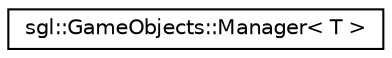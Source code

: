 digraph "Graphical Class Hierarchy"
{
 // INTERACTIVE_SVG=YES
  edge [fontname="Helvetica",fontsize="10",labelfontname="Helvetica",labelfontsize="10"];
  node [fontname="Helvetica",fontsize="10",shape=record];
  rankdir="LR";
  Node1 [label="sgl::GameObjects::Manager\< T \>",height=0.2,width=0.4,color="black", fillcolor="white", style="filled",URL="$de/dbb/classsgl_1_1GameObjects_1_1Manager.html",tooltip="Templated singleton to hold ressources throughout the lifetime of the program. "];
}
